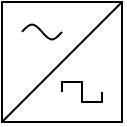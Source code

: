 <mxfile version="20.4.0" type="device"><diagram id="jgb5gFXbiu7Pa227H2mF" name="Page-1"><mxGraphModel dx="782" dy="764" grid="1" gridSize="10" guides="1" tooltips="1" connect="1" arrows="1" fold="1" page="1" pageScale="1" pageWidth="583" pageHeight="413" math="0" shadow="0"><root><mxCell id="0"/><mxCell id="1" parent="0"/><mxCell id="YXAP4WkfTe88FFRrrOZD-1" value="" style="pointerEvents=1;verticalLabelPosition=bottom;shadow=0;dashed=0;align=center;html=1;verticalAlign=top;shape=mxgraph.electrical.waveforms.square_wave;" vertex="1" parent="1"><mxGeometry x="100" y="110" width="20" height="10" as="geometry"/></mxCell><mxCell id="YXAP4WkfTe88FFRrrOZD-2" value="" style="pointerEvents=1;verticalLabelPosition=bottom;shadow=0;dashed=0;align=center;html=1;verticalAlign=top;shape=mxgraph.electrical.waveforms.sine_wave;" vertex="1" parent="1"><mxGeometry x="80" y="80" width="20" height="10" as="geometry"/></mxCell><mxCell id="YXAP4WkfTe88FFRrrOZD-5" value="" style="rounded=0;whiteSpace=wrap;html=1;fillColor=none;" vertex="1" parent="1"><mxGeometry x="70" y="70" width="60" height="60" as="geometry"/></mxCell><mxCell id="YXAP4WkfTe88FFRrrOZD-3" value="" style="endArrow=none;html=1;rounded=0;entryX=1;entryY=0;entryDx=0;entryDy=0;exitX=0;exitY=1;exitDx=0;exitDy=0;" edge="1" parent="1" source="YXAP4WkfTe88FFRrrOZD-5" target="YXAP4WkfTe88FFRrrOZD-5"><mxGeometry width="50" height="50" relative="1" as="geometry"><mxPoint x="80" y="120" as="sourcePoint"/><mxPoint x="120" y="80" as="targetPoint"/></mxGeometry></mxCell></root></mxGraphModel></diagram></mxfile>
